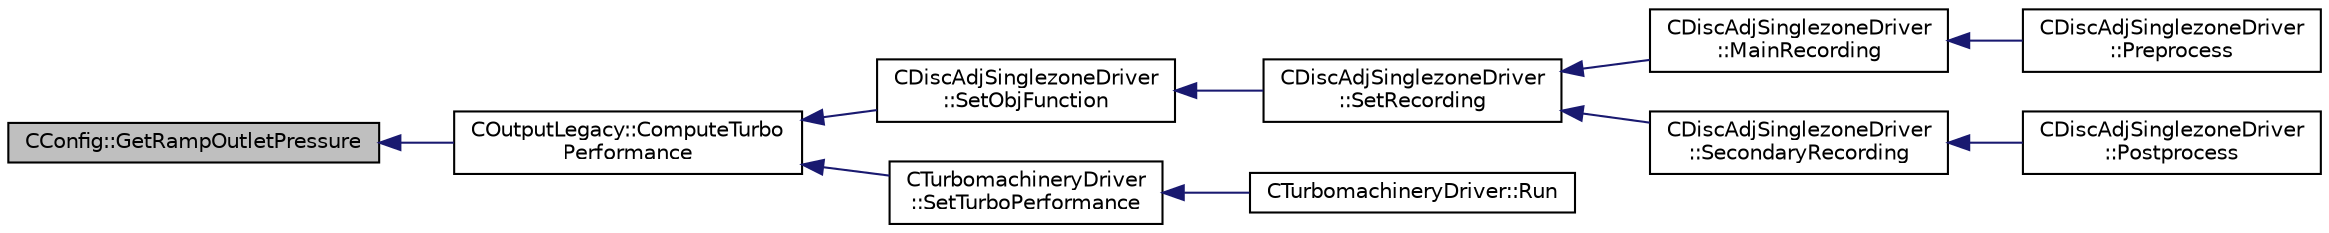 digraph "CConfig::GetRampOutletPressure"
{
  edge [fontname="Helvetica",fontsize="10",labelfontname="Helvetica",labelfontsize="10"];
  node [fontname="Helvetica",fontsize="10",shape=record];
  rankdir="LR";
  Node10717 [label="CConfig::GetRampOutletPressure",height=0.2,width=0.4,color="black", fillcolor="grey75", style="filled", fontcolor="black"];
  Node10717 -> Node10718 [dir="back",color="midnightblue",fontsize="10",style="solid",fontname="Helvetica"];
  Node10718 [label="COutputLegacy::ComputeTurbo\lPerformance",height=0.2,width=0.4,color="black", fillcolor="white", style="filled",URL="$class_c_output_legacy.html#a870a4170d6099c1f7c589596e20d2079",tooltip="Compute . "];
  Node10718 -> Node10719 [dir="back",color="midnightblue",fontsize="10",style="solid",fontname="Helvetica"];
  Node10719 [label="CDiscAdjSinglezoneDriver\l::SetObjFunction",height=0.2,width=0.4,color="black", fillcolor="white", style="filled",URL="$class_c_disc_adj_singlezone_driver.html#aea0513ac808106c6a92be610b3b17a6a",tooltip="Set the objective function. "];
  Node10719 -> Node10720 [dir="back",color="midnightblue",fontsize="10",style="solid",fontname="Helvetica"];
  Node10720 [label="CDiscAdjSinglezoneDriver\l::SetRecording",height=0.2,width=0.4,color="black", fillcolor="white", style="filled",URL="$class_c_disc_adj_singlezone_driver.html#a7e519f0f189a3a102b0630edaaa9d233",tooltip="Record one iteration of a flow iteration in within multiple zones. "];
  Node10720 -> Node10721 [dir="back",color="midnightblue",fontsize="10",style="solid",fontname="Helvetica"];
  Node10721 [label="CDiscAdjSinglezoneDriver\l::MainRecording",height=0.2,width=0.4,color="black", fillcolor="white", style="filled",URL="$class_c_disc_adj_singlezone_driver.html#af4087bc4859a336b67555336d8f28aaf",tooltip="Record the main computational path. "];
  Node10721 -> Node10722 [dir="back",color="midnightblue",fontsize="10",style="solid",fontname="Helvetica"];
  Node10722 [label="CDiscAdjSinglezoneDriver\l::Preprocess",height=0.2,width=0.4,color="black", fillcolor="white", style="filled",URL="$class_c_disc_adj_singlezone_driver.html#a2d0785572312526d0bd695a14dd405f2",tooltip="Preprocess the single-zone iteration. "];
  Node10720 -> Node10723 [dir="back",color="midnightblue",fontsize="10",style="solid",fontname="Helvetica"];
  Node10723 [label="CDiscAdjSinglezoneDriver\l::SecondaryRecording",height=0.2,width=0.4,color="black", fillcolor="white", style="filled",URL="$class_c_disc_adj_singlezone_driver.html#ad328a74dd89ed2e335b22c4bf2b53cb0",tooltip="Record the secondary computational path. "];
  Node10723 -> Node10724 [dir="back",color="midnightblue",fontsize="10",style="solid",fontname="Helvetica"];
  Node10724 [label="CDiscAdjSinglezoneDriver\l::Postprocess",height=0.2,width=0.4,color="black", fillcolor="white", style="filled",URL="$class_c_disc_adj_singlezone_driver.html#af0ac923c07d86674b252c28df9a115da",tooltip="Postprocess the adjoint iteration for ZONE_0. "];
  Node10718 -> Node10725 [dir="back",color="midnightblue",fontsize="10",style="solid",fontname="Helvetica"];
  Node10725 [label="CTurbomachineryDriver\l::SetTurboPerformance",height=0.2,width=0.4,color="black", fillcolor="white", style="filled",URL="$class_c_turbomachinery_driver.html#a5f79f6d56a18a557d1afce41629ec743",tooltip="Set Mixing Plane interface within multiple zones. "];
  Node10725 -> Node10726 [dir="back",color="midnightblue",fontsize="10",style="solid",fontname="Helvetica"];
  Node10726 [label="CTurbomachineryDriver::Run",height=0.2,width=0.4,color="black", fillcolor="white", style="filled",URL="$class_c_turbomachinery_driver.html#a4c5a1aaddfe1130684fbcdcacd7eb83f",tooltip="Run a single iteration of the physics within multiple zones. "];
}
